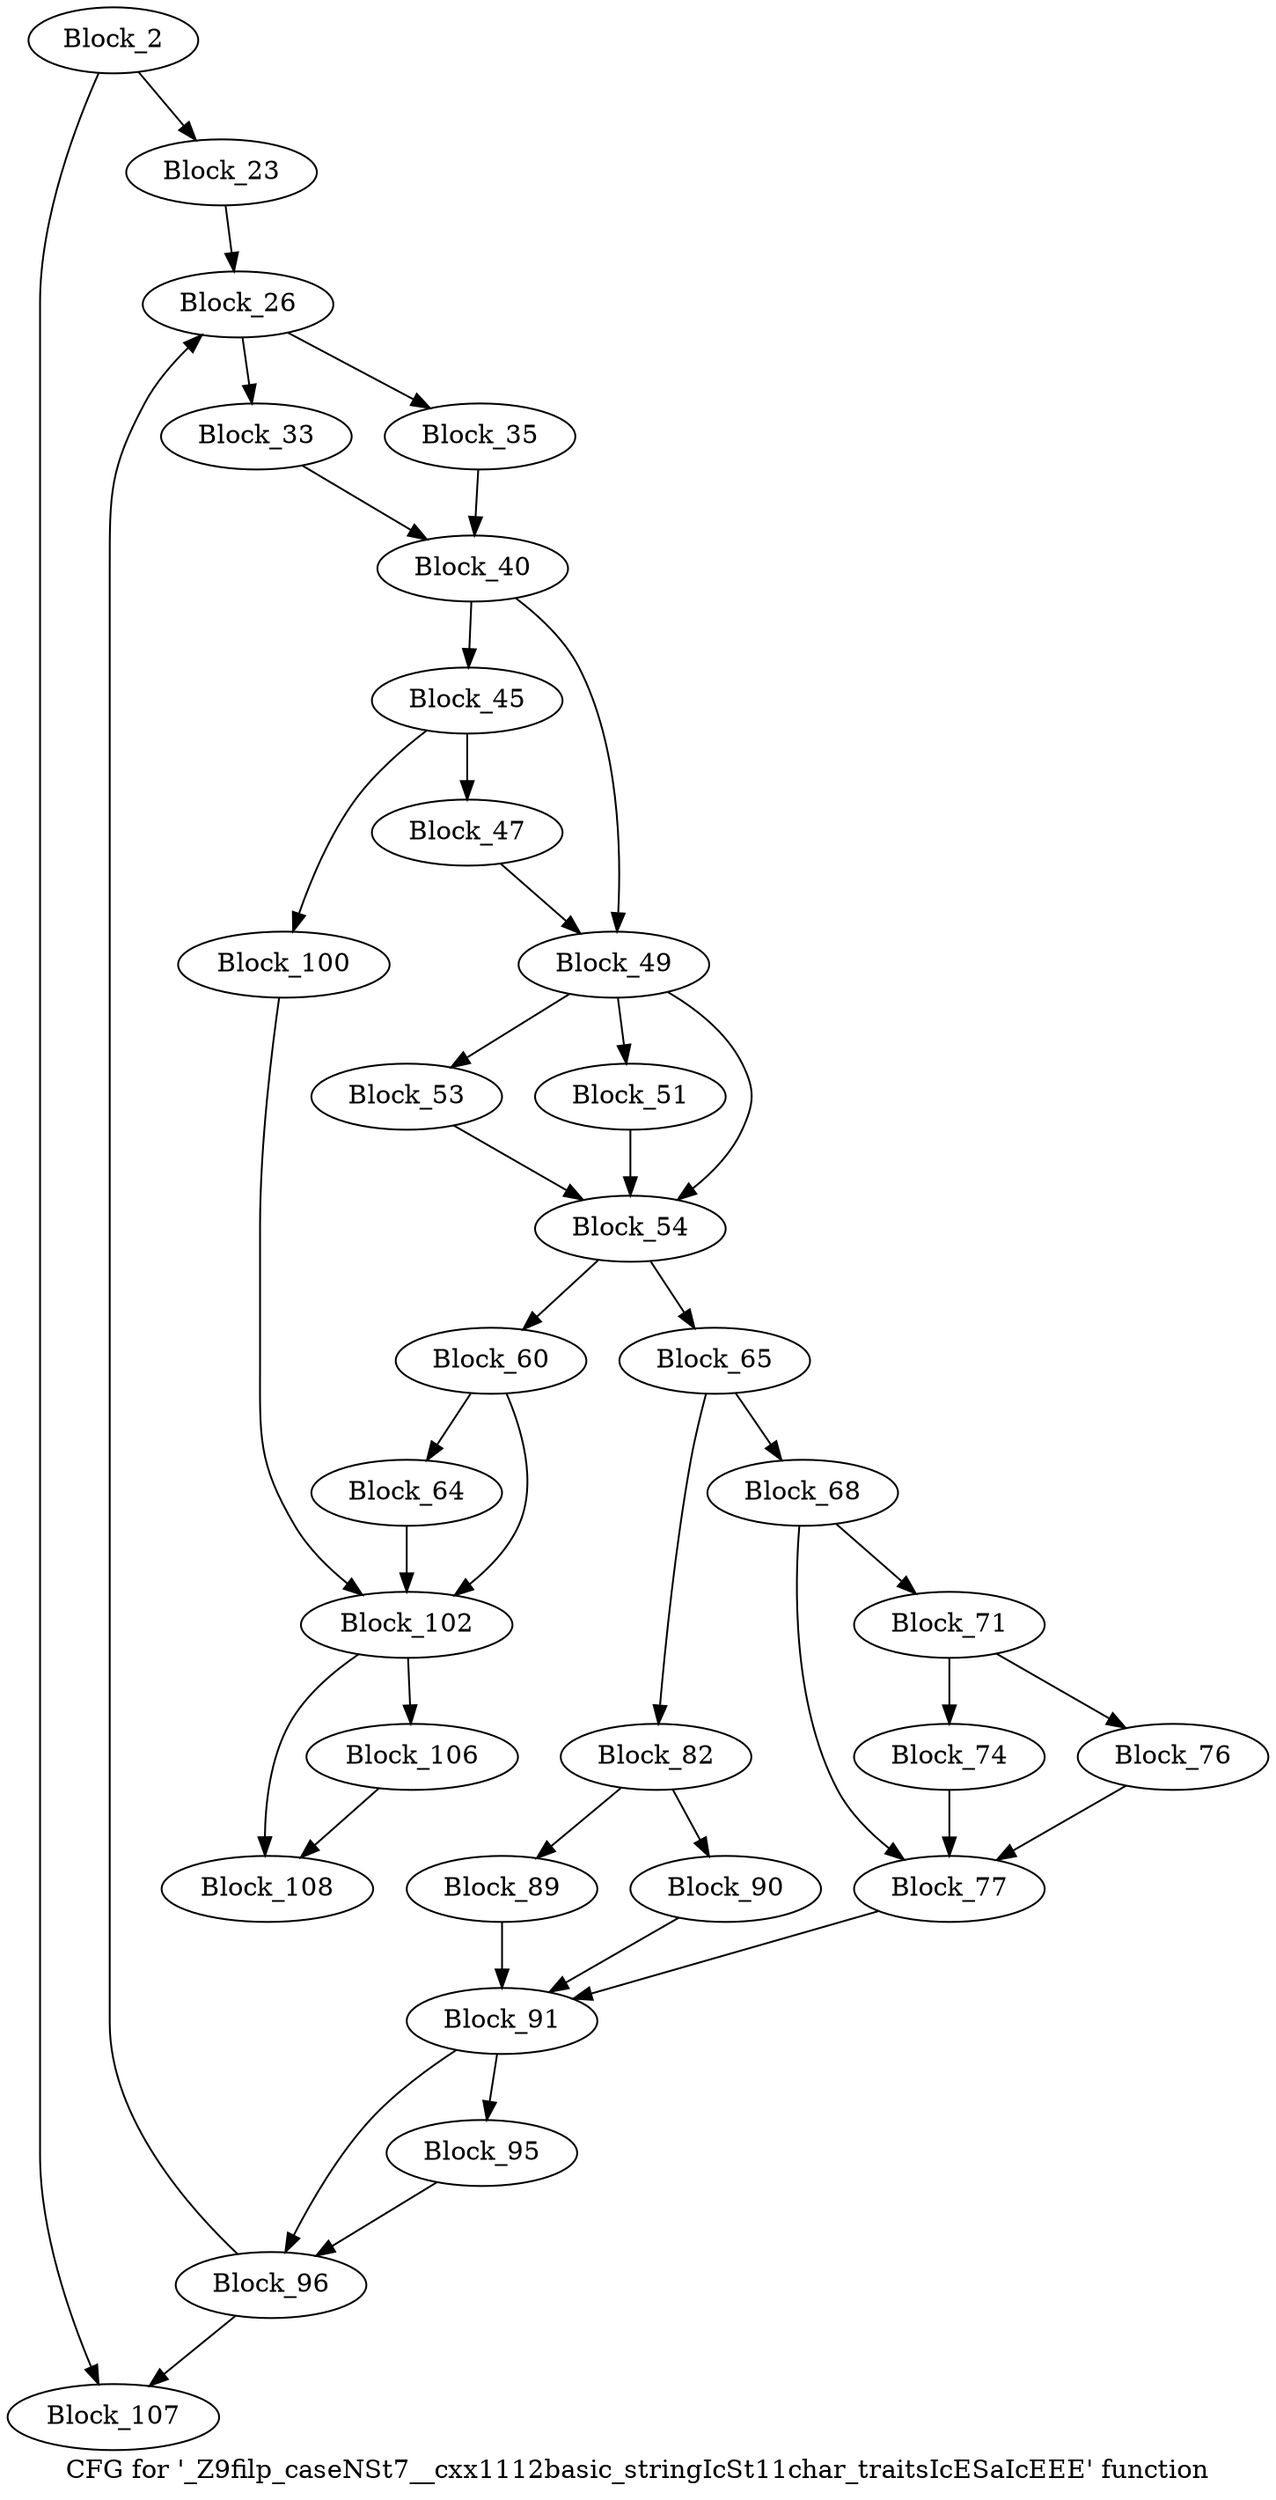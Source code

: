 digraph "CFG for '_Z9filp_caseNSt7__cxx1112basic_stringIcSt11char_traitsIcESaIcEEE' function" {
	label="CFG for '_Z9filp_caseNSt7__cxx1112basic_stringIcSt11char_traitsIcESaIcEEE' function";

	block_2 [label="Block_2"];
	block_2:s0 -> block_107;
	block_2:s1 -> block_23;
	block_23 [label="Block_23"];
	block_23 -> block_26;
	block_26 [label="Block_26"];
	block_26:s0 -> block_33;
	block_26:s1 -> block_35;
	block_33 [label="Block_33"];
	block_33 -> block_40;
	block_35 [label="Block_35"];
	block_35 -> block_40;
	block_40 [label="Block_40"];
	block_40:s0 -> block_45;
	block_40:s1 -> block_49;
	block_45 [label="Block_45"];
	block_45 -> block_47;
	block_45 -> block_100;
	block_47 [label="Block_47"];
	block_47 -> block_49;
	block_49 [label="Block_49"];
	block_49:s0 -> block_53;
	block_49:s1 -> block_51;
	block_49:s2 -> block_54;
	block_51 [label="Block_51"];
	block_51 -> block_54;
	block_53 [label="Block_53"];
	block_53 -> block_54;
	block_54 [label="Block_54"];
	block_54 -> block_65;
	block_54 -> block_60;
	block_60 [label="Block_60"];
	block_60:s0 -> block_102;
	block_60:s1 -> block_64;
	block_64 [label="Block_64"];
	block_64 -> block_102;
	block_65 [label="Block_65"];
	block_65:s0 -> block_68;
	block_65:s1 -> block_82;
	block_68 [label="Block_68"];
	block_68:s0 -> block_77;
	block_68:s1 -> block_71;
	block_71 [label="Block_71"];
	block_71:s0 -> block_74;
	block_71:s1 -> block_76;
	block_74 [label="Block_74"];
	block_74 -> block_77;
	block_76 [label="Block_76"];
	block_76 -> block_77;
	block_77 [label="Block_77"];
	block_77 -> block_91;
	block_82 [label="Block_82"];
	block_82:s0 -> block_90;
	block_82:s1 -> block_89;
	block_89 [label="Block_89"];
	block_89 -> block_91;
	block_90 [label="Block_90"];
	block_90 -> block_91;
	block_91 [label="Block_91"];
	block_91:s0 -> block_96;
	block_91:s1 -> block_95;
	block_95 [label="Block_95"];
	block_95 -> block_96;
	block_96 [label="Block_96"];
	block_96:s0 -> block_26;
	block_96:s1 -> block_107;
	block_100 [label="Block_100"];
	block_100 -> block_102;
	block_102 [label="Block_102"];
	block_102:s0 -> block_108;
	block_102:s1 -> block_106;
	block_106 [label="Block_106"];
	block_106 -> block_108;
	block_107 [label="Block_107"];
	block_108 [label="Block_108"];
}
